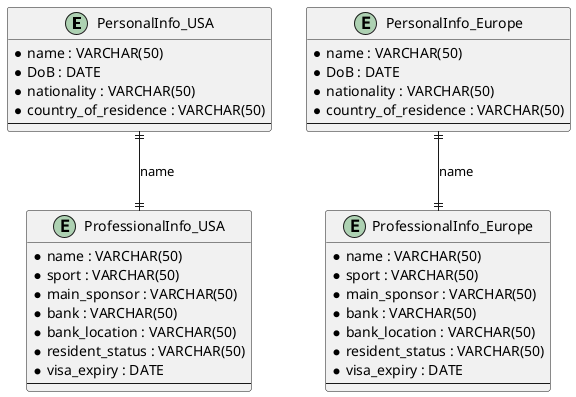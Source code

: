 @startuml hybrid_fragmentation

entity PersonalInfo_USA {
    * name : VARCHAR(50)
    * DoB : DATE
    * nationality : VARCHAR(50)
    * country_of_residence : VARCHAR(50)
    ---
}

entity ProfessionalInfo_USA {
    * name : VARCHAR(50)
    * sport : VARCHAR(50)
    * main_sponsor : VARCHAR(50)
    * bank : VARCHAR(50)
    * bank_location : VARCHAR(50)
    * resident_status : VARCHAR(50)
    * visa_expiry : DATE
    ---
}

entity PersonalInfo_Europe {
    * name : VARCHAR(50)
    * DoB : DATE
    * nationality : VARCHAR(50)
    * country_of_residence : VARCHAR(50)
    ---
}

entity ProfessionalInfo_Europe {
    * name : VARCHAR(50)
    * sport : VARCHAR(50)
    * main_sponsor : VARCHAR(50)
    * bank : VARCHAR(50)
    * bank_location : VARCHAR(50)
    * resident_status : VARCHAR(50)
    * visa_expiry : DATE
    ---
}

PersonalInfo_USA ||--|| ProfessionalInfo_USA : "name"
PersonalInfo_Europe ||--|| ProfessionalInfo_Europe : "name"

@enduml